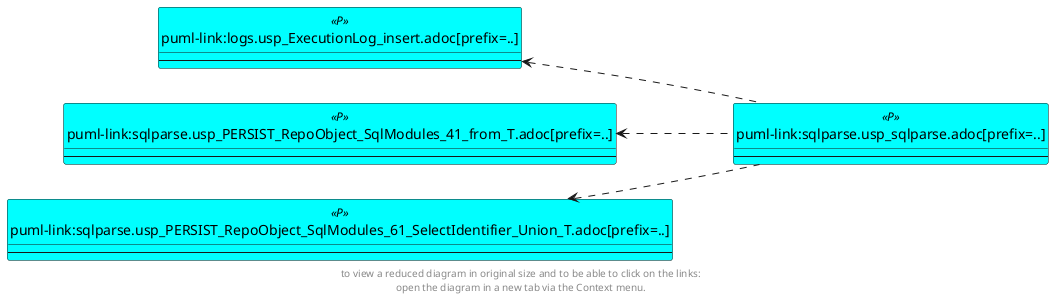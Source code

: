 @startuml
left to right direction
'top to bottom direction
hide circle
'avoide "." issues:
set namespaceSeparator none


skinparam class {
  BackgroundColor White
  BackgroundColor<<FN>> Yellow
  BackgroundColor<<FS>> Yellow
  BackgroundColor<<FT>> LightGray
  BackgroundColor<<IF>> Yellow
  BackgroundColor<<IS>> Yellow
  BackgroundColor<<P>> Aqua
  BackgroundColor<<PC>> Aqua
  BackgroundColor<<SN>> Yellow
  BackgroundColor<<SO>> SlateBlue
  BackgroundColor<<TF>> LightGray
  BackgroundColor<<TR>> Tomato
  BackgroundColor<<U>> White
  BackgroundColor<<V>> WhiteSmoke
  BackgroundColor<<X>> Aqua
}


entity "puml-link:logs.usp_ExecutionLog_insert.adoc[prefix=..]" as logs.usp_ExecutionLog_insert << P >> {
  --
}

entity "puml-link:sqlparse.usp_PERSIST_RepoObject_SqlModules_41_from_T.adoc[prefix=..]" as sqlparse.usp_PERSIST_RepoObject_SqlModules_41_from_T << P >> {
  --
}

entity "puml-link:sqlparse.usp_PERSIST_RepoObject_SqlModules_61_SelectIdentifier_Union_T.adoc[prefix=..]" as sqlparse.usp_PERSIST_RepoObject_SqlModules_61_SelectIdentifier_Union_T << P >> {
  --
}

entity "puml-link:sqlparse.usp_sqlparse.adoc[prefix=..]" as sqlparse.usp_sqlparse << P >> {
  --
}

logs.usp_ExecutionLog_insert <.. sqlparse.usp_sqlparse
sqlparse.usp_PERSIST_RepoObject_SqlModules_41_from_T <.. sqlparse.usp_sqlparse
sqlparse.usp_PERSIST_RepoObject_SqlModules_61_SelectIdentifier_Union_T <.. sqlparse.usp_sqlparse
footer
to view a reduced diagram in original size and to be able to click on the links:
open the diagram in a new tab via the Context menu.
end footer

@enduml

